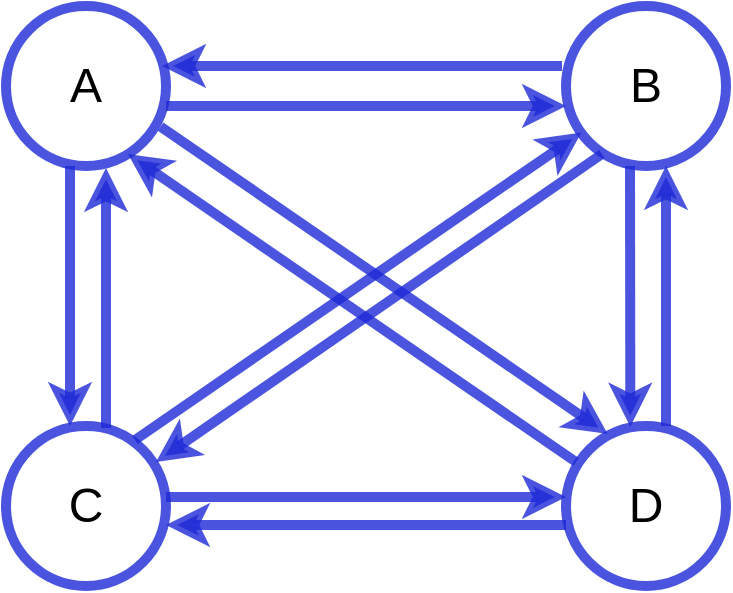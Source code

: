 <mxfile version="21.3.2" type="github">
  <diagram name="第 1 页" id="u5KUGt1_WBTlGuTNsJAg">
    <mxGraphModel dx="1149" dy="663" grid="1" gridSize="10" guides="1" tooltips="1" connect="1" arrows="1" fold="1" page="1" pageScale="1" pageWidth="827" pageHeight="1169" background="none" math="0" shadow="0">
      <root>
        <mxCell id="0" />
        <mxCell id="1" parent="0" />
        <mxCell id="BdLklPp7F2nc4_-LSeA5-5" value="&lt;font style=&quot;font-size: 24px;&quot;&gt;A&lt;/font&gt;" style="ellipse;whiteSpace=wrap;html=1;aspect=fixed;strokeWidth=5;strokeColor=#1d2ad7;shadow=0;opacity=80;snapToPoint=1;fixDash=0;metaEdit=0;backgroundOutline=0;" vertex="1" parent="1">
          <mxGeometry x="200" y="160" width="80" height="80" as="geometry" />
        </mxCell>
        <mxCell id="BdLklPp7F2nc4_-LSeA5-6" value="&lt;font style=&quot;font-size: 24px;&quot;&gt;D&lt;/font&gt;" style="ellipse;whiteSpace=wrap;html=1;aspect=fixed;strokeWidth=5;strokeColor=#1d2ad7;shadow=0;opacity=80;snapToPoint=1;fixDash=0;metaEdit=0;backgroundOutline=0;" vertex="1" parent="1">
          <mxGeometry x="480" y="370" width="80" height="80" as="geometry" />
        </mxCell>
        <mxCell id="BdLklPp7F2nc4_-LSeA5-7" value="&lt;font style=&quot;font-size: 24px;&quot;&gt;C&lt;/font&gt;" style="ellipse;whiteSpace=wrap;html=1;aspect=fixed;strokeWidth=5;strokeColor=#1d2ad7;shadow=0;opacity=80;snapToPoint=1;fixDash=0;metaEdit=0;backgroundOutline=0;" vertex="1" parent="1">
          <mxGeometry x="200" y="370" width="80" height="80" as="geometry" />
        </mxCell>
        <mxCell id="BdLklPp7F2nc4_-LSeA5-8" value="&lt;font style=&quot;font-size: 24px;&quot;&gt;B&lt;/font&gt;" style="ellipse;whiteSpace=wrap;html=1;aspect=fixed;strokeWidth=5;strokeColor=#1d2ad7;shadow=0;opacity=80;snapToPoint=1;fixDash=0;metaEdit=0;backgroundOutline=0;" vertex="1" parent="1">
          <mxGeometry x="480" y="160" width="80" height="80" as="geometry" />
        </mxCell>
        <mxCell id="BdLklPp7F2nc4_-LSeA5-9" value="" style="endArrow=none;html=1;rounded=0;exitX=1;exitY=0.5;exitDx=0;exitDy=0;entryX=0;entryY=0.5;entryDx=0;entryDy=0;strokeWidth=5;strokeColor=#1d2ad7;shadow=0;opacity=80;snapToPoint=1;fixDash=0;metaEdit=0;backgroundOutline=0;endFill=0;startArrow=classic;startFill=1;" edge="1" parent="1">
          <mxGeometry width="50" height="50" relative="1" as="geometry">
            <mxPoint x="278" y="190" as="sourcePoint" />
            <mxPoint x="478.0" y="190" as="targetPoint" />
            <Array as="points">
              <mxPoint x="338" y="190" />
            </Array>
          </mxGeometry>
        </mxCell>
        <mxCell id="BdLklPp7F2nc4_-LSeA5-10" value="" style="endArrow=classic;html=1;rounded=0;exitX=0.5;exitY=1;exitDx=0;exitDy=0;strokeWidth=5;strokeColor=#1d2ad7;shadow=0;opacity=80;snapToPoint=1;fixDash=0;metaEdit=0;backgroundOutline=0;endFill=1;" edge="1" parent="1">
          <mxGeometry width="50" height="50" relative="1" as="geometry">
            <mxPoint x="512" y="240" as="sourcePoint" />
            <mxPoint x="512.167" y="370.333" as="targetPoint" />
          </mxGeometry>
        </mxCell>
        <mxCell id="BdLklPp7F2nc4_-LSeA5-11" value="" style="endArrow=classic;html=1;rounded=0;exitX=0.5;exitY=1;exitDx=0;exitDy=0;entryX=0.5;entryY=0;entryDx=0;entryDy=0;strokeWidth=5;strokeColor=#1d2ad7;shadow=0;opacity=80;snapToPoint=1;fixDash=0;metaEdit=0;backgroundOutline=0;endFill=1;" edge="1" parent="1">
          <mxGeometry width="50" height="50" relative="1" as="geometry">
            <mxPoint x="232" y="240" as="sourcePoint" />
            <mxPoint x="232" y="370" as="targetPoint" />
          </mxGeometry>
        </mxCell>
        <mxCell id="BdLklPp7F2nc4_-LSeA5-12" value="" style="endArrow=classic;html=1;rounded=0;entryX=0;entryY=1;entryDx=0;entryDy=0;strokeWidth=5;strokeColor=#1d2ad7;shadow=0;opacity=80;snapToPoint=1;fixDash=0;metaEdit=0;backgroundOutline=0;endFill=1;" edge="1" parent="1">
          <mxGeometry width="50" height="50" relative="1" as="geometry">
            <mxPoint x="264.5" y="377" as="sourcePoint" />
            <mxPoint x="487.716" y="223.284" as="targetPoint" />
          </mxGeometry>
        </mxCell>
        <mxCell id="BdLklPp7F2nc4_-LSeA5-13" value="" style="endArrow=classic;html=1;rounded=0;exitX=1;exitY=1;exitDx=0;exitDy=0;strokeWidth=5;strokeColor=#1d2ad7;shadow=0;opacity=80;snapToPoint=1;fixDash=0;metaEdit=0;backgroundOutline=0;endFill=1;" edge="1" parent="1">
          <mxGeometry width="50" height="50" relative="1" as="geometry">
            <mxPoint x="277.284" y="220.284" as="sourcePoint" />
            <mxPoint x="500.833" y="374" as="targetPoint" />
          </mxGeometry>
        </mxCell>
        <mxCell id="BdLklPp7F2nc4_-LSeA5-14" value="" style="endArrow=classic;html=1;rounded=0;exitX=1;exitY=0.5;exitDx=0;exitDy=0;entryX=0;entryY=0.5;entryDx=0;entryDy=0;strokeWidth=5;strokeColor=#1d2ad7;shadow=0;opacity=80;snapToPoint=1;fixDash=0;metaEdit=0;backgroundOutline=0;endFill=1;" edge="1" parent="1">
          <mxGeometry width="50" height="50" relative="1" as="geometry">
            <mxPoint x="280" y="405.5" as="sourcePoint" />
            <mxPoint x="480" y="405.5" as="targetPoint" />
          </mxGeometry>
        </mxCell>
        <mxCell id="BdLklPp7F2nc4_-LSeA5-23" value="" style="endArrow=classic;html=1;rounded=0;exitX=1;exitY=0.5;exitDx=0;exitDy=0;entryX=0;entryY=0.5;entryDx=0;entryDy=0;strokeWidth=5;strokeColor=#1d2ad7;shadow=0;opacity=80;snapToPoint=1;fixDash=0;metaEdit=0;backgroundOutline=0;endFill=1;edgeStyle=orthogonalEdgeStyle;curved=1;" edge="1" parent="1">
          <mxGeometry width="50" height="50" relative="1" as="geometry">
            <mxPoint x="280" y="210" as="sourcePoint" />
            <mxPoint x="480" y="210" as="targetPoint" />
            <Array as="points">
              <mxPoint x="380" y="210.42" />
              <mxPoint x="380" y="210.42" />
            </Array>
          </mxGeometry>
        </mxCell>
        <mxCell id="BdLklPp7F2nc4_-LSeA5-24" value="" style="endArrow=none;html=1;rounded=0;exitX=0.5;exitY=1;exitDx=0;exitDy=0;entryX=0.5;entryY=0;entryDx=0;entryDy=0;strokeWidth=5;strokeColor=#1d2ad7;shadow=0;opacity=80;snapToPoint=1;fixDash=0;metaEdit=0;backgroundOutline=0;endFill=0;startArrow=classic;startFill=1;" edge="1" parent="1">
          <mxGeometry width="50" height="50" relative="1" as="geometry">
            <mxPoint x="250" y="241" as="sourcePoint" />
            <mxPoint x="250" y="371" as="targetPoint" />
          </mxGeometry>
        </mxCell>
        <mxCell id="BdLklPp7F2nc4_-LSeA5-25" value="" style="endArrow=none;html=1;rounded=0;exitX=0.5;exitY=1;exitDx=0;exitDy=0;strokeWidth=5;strokeColor=#1d2ad7;shadow=0;opacity=80;snapToPoint=1;fixDash=0;metaEdit=0;backgroundOutline=0;endFill=0;startArrow=classic;startFill=1;" edge="1" parent="1">
          <mxGeometry width="50" height="50" relative="1" as="geometry">
            <mxPoint x="530" y="240" as="sourcePoint" />
            <mxPoint x="530" y="370" as="targetPoint" />
          </mxGeometry>
        </mxCell>
        <mxCell id="BdLklPp7F2nc4_-LSeA5-26" value="" style="endArrow=none;html=1;rounded=0;exitX=1;exitY=1;exitDx=0;exitDy=0;strokeWidth=5;strokeColor=#1d2ad7;shadow=0;opacity=80;snapToPoint=1;fixDash=0;metaEdit=0;backgroundOutline=0;endFill=0;startArrow=classic;startFill=1;" edge="1" parent="1">
          <mxGeometry width="50" height="50" relative="1" as="geometry">
            <mxPoint x="261" y="234" as="sourcePoint" />
            <mxPoint x="485" y="388" as="targetPoint" />
          </mxGeometry>
        </mxCell>
        <mxCell id="BdLklPp7F2nc4_-LSeA5-27" value="" style="endArrow=none;html=1;rounded=0;entryX=0;entryY=1;entryDx=0;entryDy=0;strokeWidth=5;strokeColor=#1d2ad7;shadow=0;opacity=80;snapToPoint=1;fixDash=0;metaEdit=0;backgroundOutline=0;endFill=0;startArrow=classic;startFill=1;" edge="1" parent="1">
          <mxGeometry width="50" height="50" relative="1" as="geometry">
            <mxPoint x="275" y="388" as="sourcePoint" />
            <mxPoint x="498" y="234" as="targetPoint" />
          </mxGeometry>
        </mxCell>
        <mxCell id="BdLklPp7F2nc4_-LSeA5-28" value="" style="endArrow=none;html=1;rounded=0;exitX=1;exitY=0.5;exitDx=0;exitDy=0;entryX=0;entryY=0.5;entryDx=0;entryDy=0;strokeWidth=5;strokeColor=#1d2ad7;shadow=0;opacity=80;snapToPoint=1;fixDash=0;metaEdit=0;backgroundOutline=0;endFill=0;startArrow=classic;startFill=1;" edge="1" parent="1">
          <mxGeometry width="50" height="50" relative="1" as="geometry">
            <mxPoint x="280" y="419.5" as="sourcePoint" />
            <mxPoint x="480" y="419.5" as="targetPoint" />
          </mxGeometry>
        </mxCell>
      </root>
    </mxGraphModel>
  </diagram>
</mxfile>
